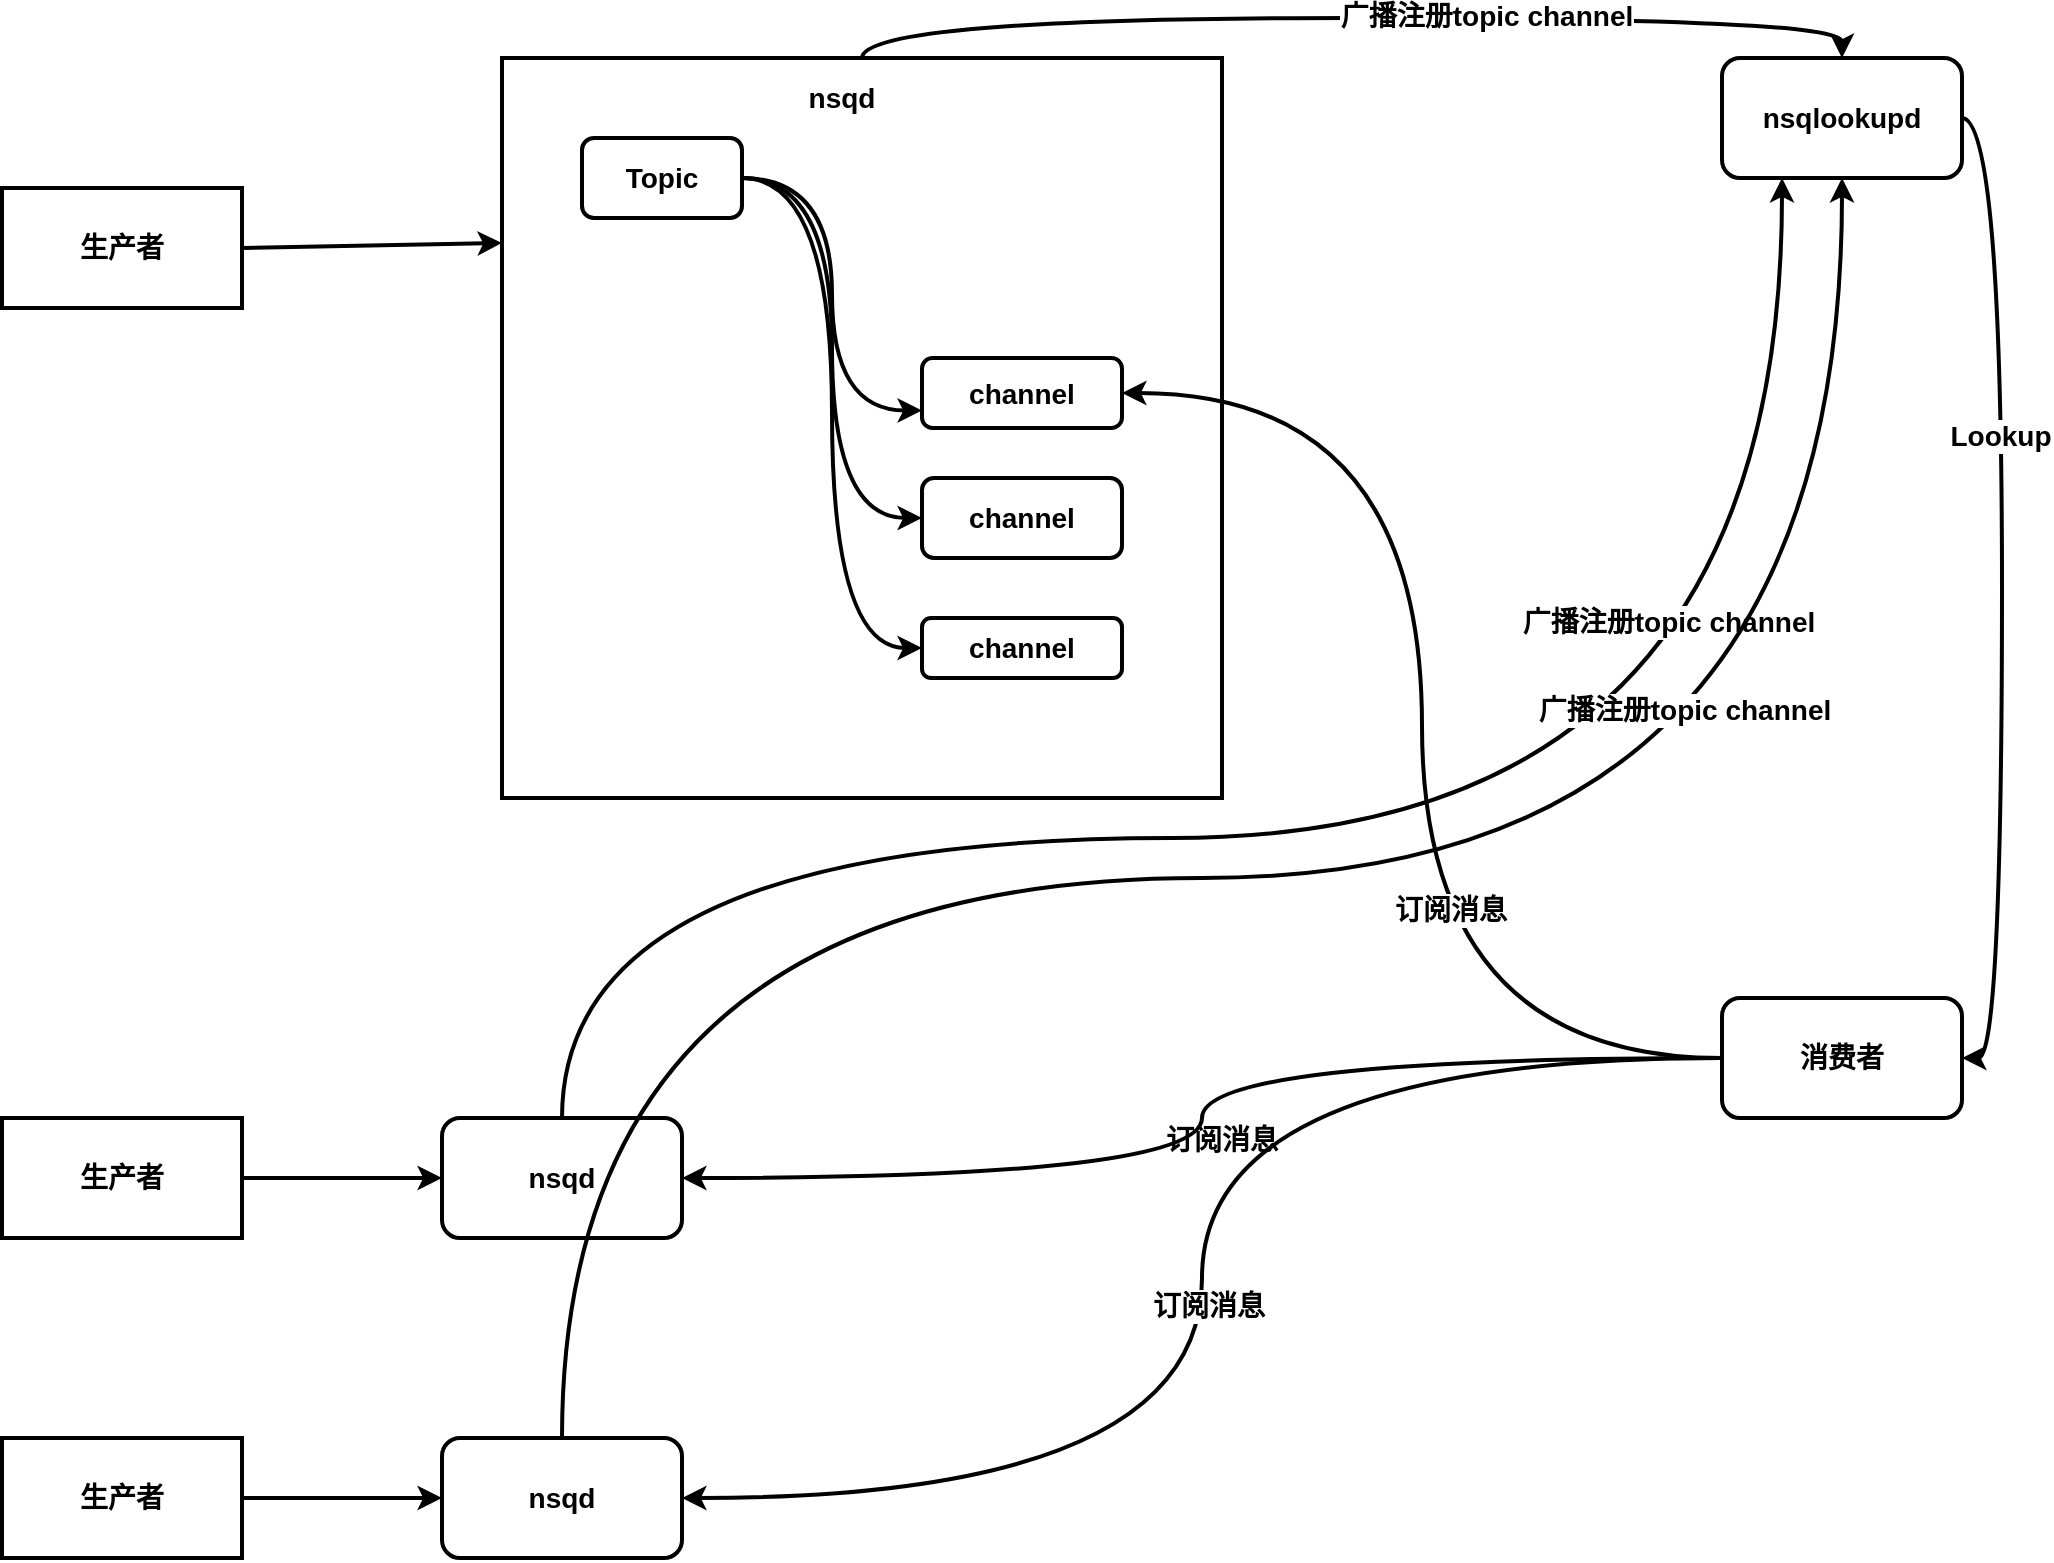 <mxfile version="12.2.2" type="device" pages="1"><diagram id="qBKONivZgQKWunZDDh2Y" name="第 1 页"><mxGraphModel dx="1540" dy="891" grid="1" gridSize="10" guides="1" tooltips="1" connect="1" arrows="1" fold="1" page="1" pageScale="1" pageWidth="827" pageHeight="1169" math="0" shadow="0"><root><mxCell id="0"/><mxCell id="1" parent="0"/><mxCell id="Ra6tjzunT_2KHJ5l0_wa-27" style="rounded=0;orthogonalLoop=1;jettySize=auto;html=1;exitX=1;exitY=0.5;exitDx=0;exitDy=0;entryX=0;entryY=0.25;entryDx=0;entryDy=0;fontSize=14;fontStyle=1;strokeWidth=2;" edge="1" parent="1" source="Ra6tjzunT_2KHJ5l0_wa-1" target="Ra6tjzunT_2KHJ5l0_wa-2"><mxGeometry relative="1" as="geometry"/></mxCell><mxCell id="Ra6tjzunT_2KHJ5l0_wa-1" value="生产者" style="rounded=0;whiteSpace=wrap;html=1;fontSize=14;fontStyle=1;strokeWidth=2;" vertex="1" parent="1"><mxGeometry x="30" y="105" width="120" height="60" as="geometry"/></mxCell><mxCell id="Ra6tjzunT_2KHJ5l0_wa-11" style="edgeStyle=orthogonalEdgeStyle;rounded=0;orthogonalLoop=1;jettySize=auto;html=1;exitX=0.5;exitY=0;exitDx=0;exitDy=0;entryX=0.5;entryY=0;entryDx=0;entryDy=0;curved=1;fontSize=14;fontStyle=1;strokeWidth=2;" edge="1" parent="1" source="Ra6tjzunT_2KHJ5l0_wa-2" target="Ra6tjzunT_2KHJ5l0_wa-9"><mxGeometry relative="1" as="geometry"/></mxCell><mxCell id="Ra6tjzunT_2KHJ5l0_wa-14" value="广播注册topic channel" style="text;html=1;resizable=0;points=[];align=center;verticalAlign=middle;labelBackgroundColor=#ffffff;fontSize=14;fontStyle=1" vertex="1" connectable="0" parent="Ra6tjzunT_2KHJ5l0_wa-11"><mxGeometry x="0.253" y="1" relative="1" as="geometry"><mxPoint as="offset"/></mxGeometry></mxCell><mxCell id="Ra6tjzunT_2KHJ5l0_wa-2" value="" style="rounded=0;whiteSpace=wrap;html=1;fontSize=14;fontStyle=1;strokeWidth=2;" vertex="1" parent="1"><mxGeometry x="280" y="40" width="360" height="370" as="geometry"/></mxCell><mxCell id="Ra6tjzunT_2KHJ5l0_wa-7" style="edgeStyle=orthogonalEdgeStyle;rounded=0;orthogonalLoop=1;jettySize=auto;html=1;exitX=1;exitY=0.5;exitDx=0;exitDy=0;entryX=0;entryY=0.5;entryDx=0;entryDy=0;fontSize=14;fontStyle=1;strokeWidth=2;" edge="1" parent="1" source="Ra6tjzunT_2KHJ5l0_wa-3" target="Ra6tjzunT_2KHJ5l0_wa-5"><mxGeometry relative="1" as="geometry"/></mxCell><mxCell id="Ra6tjzunT_2KHJ5l0_wa-3" value="生产者" style="rounded=0;whiteSpace=wrap;html=1;fontSize=14;fontStyle=1;strokeWidth=2;" vertex="1" parent="1"><mxGeometry x="30" y="570" width="120" height="60" as="geometry"/></mxCell><mxCell id="Ra6tjzunT_2KHJ5l0_wa-8" style="edgeStyle=orthogonalEdgeStyle;rounded=0;orthogonalLoop=1;jettySize=auto;html=1;exitX=1;exitY=0.5;exitDx=0;exitDy=0;entryX=0;entryY=0.5;entryDx=0;entryDy=0;fontSize=14;fontStyle=1;strokeWidth=2;" edge="1" parent="1" source="Ra6tjzunT_2KHJ5l0_wa-4" target="Ra6tjzunT_2KHJ5l0_wa-6"><mxGeometry relative="1" as="geometry"/></mxCell><mxCell id="Ra6tjzunT_2KHJ5l0_wa-4" value="生产者" style="rounded=0;whiteSpace=wrap;html=1;fontSize=14;fontStyle=1;strokeWidth=2;" vertex="1" parent="1"><mxGeometry x="30" y="730" width="120" height="60" as="geometry"/></mxCell><mxCell id="Ra6tjzunT_2KHJ5l0_wa-12" style="edgeStyle=orthogonalEdgeStyle;curved=1;rounded=0;orthogonalLoop=1;jettySize=auto;html=1;exitX=0.5;exitY=0;exitDx=0;exitDy=0;entryX=0.25;entryY=1;entryDx=0;entryDy=0;fontSize=14;fontStyle=1;strokeWidth=2;" edge="1" parent="1" source="Ra6tjzunT_2KHJ5l0_wa-5" target="Ra6tjzunT_2KHJ5l0_wa-9"><mxGeometry relative="1" as="geometry"><Array as="points"><mxPoint x="310" y="430"/><mxPoint x="920" y="430"/></Array></mxGeometry></mxCell><mxCell id="Ra6tjzunT_2KHJ5l0_wa-15" value="广播注册topic channel" style="text;html=1;resizable=0;points=[];align=center;verticalAlign=middle;labelBackgroundColor=#ffffff;fontSize=14;fontStyle=1" vertex="1" connectable="0" parent="Ra6tjzunT_2KHJ5l0_wa-12"><mxGeometry x="0.589" y="57" relative="1" as="geometry"><mxPoint as="offset"/></mxGeometry></mxCell><mxCell id="Ra6tjzunT_2KHJ5l0_wa-5" value="nsqd" style="rounded=1;whiteSpace=wrap;html=1;fontSize=14;fontStyle=1;strokeWidth=2;" vertex="1" parent="1"><mxGeometry x="250" y="570" width="120" height="60" as="geometry"/></mxCell><mxCell id="Ra6tjzunT_2KHJ5l0_wa-13" style="edgeStyle=orthogonalEdgeStyle;curved=1;rounded=0;orthogonalLoop=1;jettySize=auto;html=1;exitX=0.5;exitY=0;exitDx=0;exitDy=0;entryX=0.5;entryY=1;entryDx=0;entryDy=0;fontSize=14;fontStyle=1;strokeWidth=2;" edge="1" parent="1" source="Ra6tjzunT_2KHJ5l0_wa-6" target="Ra6tjzunT_2KHJ5l0_wa-9"><mxGeometry relative="1" as="geometry"><Array as="points"><mxPoint x="310" y="450"/><mxPoint x="950" y="450"/></Array></mxGeometry></mxCell><mxCell id="Ra6tjzunT_2KHJ5l0_wa-18" value="广播注册topic channel" style="text;html=1;resizable=0;points=[];align=center;verticalAlign=middle;labelBackgroundColor=#ffffff;fontSize=14;fontStyle=1" vertex="1" connectable="0" parent="Ra6tjzunT_2KHJ5l0_wa-13"><mxGeometry x="0.581" y="79" relative="1" as="geometry"><mxPoint as="offset"/></mxGeometry></mxCell><mxCell id="Ra6tjzunT_2KHJ5l0_wa-6" value="nsqd" style="rounded=1;whiteSpace=wrap;html=1;fontSize=14;fontStyle=1;strokeWidth=2;" vertex="1" parent="1"><mxGeometry x="250" y="730" width="120" height="60" as="geometry"/></mxCell><mxCell id="Ra6tjzunT_2KHJ5l0_wa-19" style="edgeStyle=orthogonalEdgeStyle;curved=1;rounded=0;orthogonalLoop=1;jettySize=auto;html=1;exitX=1;exitY=0.5;exitDx=0;exitDy=0;entryX=1;entryY=0.5;entryDx=0;entryDy=0;fontSize=14;fontStyle=1;strokeWidth=2;" edge="1" parent="1" source="Ra6tjzunT_2KHJ5l0_wa-9" target="Ra6tjzunT_2KHJ5l0_wa-10"><mxGeometry relative="1" as="geometry"/></mxCell><mxCell id="Ra6tjzunT_2KHJ5l0_wa-20" value="Lookup" style="text;html=1;resizable=0;points=[];align=center;verticalAlign=middle;labelBackgroundColor=#ffffff;fontSize=14;fontStyle=1" vertex="1" connectable="0" parent="Ra6tjzunT_2KHJ5l0_wa-19"><mxGeometry x="-0.298" y="-1" relative="1" as="geometry"><mxPoint as="offset"/></mxGeometry></mxCell><mxCell id="Ra6tjzunT_2KHJ5l0_wa-9" value="nsqlookupd" style="rounded=1;whiteSpace=wrap;html=1;fontSize=14;fontStyle=1;strokeWidth=2;" vertex="1" parent="1"><mxGeometry x="890" y="40" width="120" height="60" as="geometry"/></mxCell><mxCell id="Ra6tjzunT_2KHJ5l0_wa-21" style="edgeStyle=orthogonalEdgeStyle;curved=1;rounded=0;orthogonalLoop=1;jettySize=auto;html=1;exitX=0;exitY=0.5;exitDx=0;exitDy=0;entryX=1;entryY=0.5;entryDx=0;entryDy=0;fontSize=14;fontStyle=1;strokeWidth=2;" edge="1" parent="1" source="Ra6tjzunT_2KHJ5l0_wa-10" target="Ra6tjzunT_2KHJ5l0_wa-29"><mxGeometry relative="1" as="geometry"/></mxCell><mxCell id="Ra6tjzunT_2KHJ5l0_wa-24" value="订阅消息" style="text;html=1;resizable=0;points=[];align=center;verticalAlign=middle;labelBackgroundColor=#ffffff;fontSize=14;fontStyle=1" vertex="1" connectable="0" parent="Ra6tjzunT_2KHJ5l0_wa-21"><mxGeometry x="-0.29" y="-14" relative="1" as="geometry"><mxPoint as="offset"/></mxGeometry></mxCell><mxCell id="Ra6tjzunT_2KHJ5l0_wa-22" style="edgeStyle=orthogonalEdgeStyle;curved=1;rounded=0;orthogonalLoop=1;jettySize=auto;html=1;exitX=0;exitY=0.5;exitDx=0;exitDy=0;fontSize=14;fontStyle=1;strokeWidth=2;" edge="1" parent="1" source="Ra6tjzunT_2KHJ5l0_wa-10" target="Ra6tjzunT_2KHJ5l0_wa-5"><mxGeometry relative="1" as="geometry"/></mxCell><mxCell id="Ra6tjzunT_2KHJ5l0_wa-23" style="edgeStyle=orthogonalEdgeStyle;curved=1;rounded=0;orthogonalLoop=1;jettySize=auto;html=1;exitX=0;exitY=0.5;exitDx=0;exitDy=0;entryX=1;entryY=0.5;entryDx=0;entryDy=0;fontSize=14;fontStyle=1;strokeWidth=2;" edge="1" parent="1" source="Ra6tjzunT_2KHJ5l0_wa-10" target="Ra6tjzunT_2KHJ5l0_wa-6"><mxGeometry relative="1" as="geometry"/></mxCell><mxCell id="Ra6tjzunT_2KHJ5l0_wa-26" value="订阅消息" style="text;html=1;resizable=0;points=[];align=center;verticalAlign=middle;labelBackgroundColor=#ffffff;fontSize=14;fontStyle=1" vertex="1" connectable="0" parent="Ra6tjzunT_2KHJ5l0_wa-23"><mxGeometry x="0.038" y="3" relative="1" as="geometry"><mxPoint as="offset"/></mxGeometry></mxCell><mxCell id="Ra6tjzunT_2KHJ5l0_wa-10" value="消费者" style="rounded=1;whiteSpace=wrap;html=1;fontSize=14;fontStyle=1;strokeWidth=2;" vertex="1" parent="1"><mxGeometry x="890" y="510" width="120" height="60" as="geometry"/></mxCell><mxCell id="Ra6tjzunT_2KHJ5l0_wa-25" value="订阅消息" style="text;html=1;resizable=0;points=[];autosize=1;align=left;verticalAlign=top;spacingTop=-4;fontSize=14;fontStyle=1;strokeWidth=2;" vertex="1" parent="1"><mxGeometry x="610" y="570" width="60" height="20" as="geometry"/></mxCell><mxCell id="Ra6tjzunT_2KHJ5l0_wa-32" style="edgeStyle=orthogonalEdgeStyle;rounded=0;orthogonalLoop=1;jettySize=auto;html=1;exitX=1;exitY=0.5;exitDx=0;exitDy=0;entryX=0;entryY=0.75;entryDx=0;entryDy=0;curved=1;fontSize=14;fontStyle=1;strokeWidth=2;" edge="1" parent="1" source="Ra6tjzunT_2KHJ5l0_wa-28" target="Ra6tjzunT_2KHJ5l0_wa-29"><mxGeometry relative="1" as="geometry"/></mxCell><mxCell id="Ra6tjzunT_2KHJ5l0_wa-33" style="edgeStyle=orthogonalEdgeStyle;curved=1;rounded=0;orthogonalLoop=1;jettySize=auto;html=1;exitX=1;exitY=0.5;exitDx=0;exitDy=0;entryX=0;entryY=0.5;entryDx=0;entryDy=0;fontSize=14;fontStyle=1;strokeWidth=2;" edge="1" parent="1" source="Ra6tjzunT_2KHJ5l0_wa-28" target="Ra6tjzunT_2KHJ5l0_wa-30"><mxGeometry relative="1" as="geometry"/></mxCell><mxCell id="Ra6tjzunT_2KHJ5l0_wa-34" style="edgeStyle=orthogonalEdgeStyle;curved=1;rounded=0;orthogonalLoop=1;jettySize=auto;html=1;exitX=1;exitY=0.5;exitDx=0;exitDy=0;entryX=0;entryY=0.5;entryDx=0;entryDy=0;fontSize=14;fontStyle=1;strokeWidth=2;" edge="1" parent="1" source="Ra6tjzunT_2KHJ5l0_wa-28" target="Ra6tjzunT_2KHJ5l0_wa-31"><mxGeometry relative="1" as="geometry"/></mxCell><mxCell id="Ra6tjzunT_2KHJ5l0_wa-28" value="Topic" style="rounded=1;whiteSpace=wrap;html=1;fontSize=14;fontStyle=1;strokeWidth=2;" vertex="1" parent="1"><mxGeometry x="320" y="80" width="80" height="40" as="geometry"/></mxCell><mxCell id="Ra6tjzunT_2KHJ5l0_wa-29" value="channel" style="rounded=1;whiteSpace=wrap;html=1;fontSize=14;fontStyle=1;strokeWidth=2;" vertex="1" parent="1"><mxGeometry x="490" y="190" width="100" height="35" as="geometry"/></mxCell><mxCell id="Ra6tjzunT_2KHJ5l0_wa-30" value="&lt;span style=&quot;white-space: normal; font-size: 14px;&quot;&gt;channel&lt;/span&gt;" style="rounded=1;whiteSpace=wrap;html=1;fontSize=14;fontStyle=1;strokeWidth=2;" vertex="1" parent="1"><mxGeometry x="490" y="250" width="100" height="40" as="geometry"/></mxCell><mxCell id="Ra6tjzunT_2KHJ5l0_wa-31" value="&lt;span style=&quot;white-space: normal; font-size: 14px;&quot;&gt;channel&lt;/span&gt;" style="rounded=1;whiteSpace=wrap;html=1;fontSize=14;fontStyle=1;strokeWidth=2;" vertex="1" parent="1"><mxGeometry x="490" y="320" width="100" height="30" as="geometry"/></mxCell><mxCell id="Ra6tjzunT_2KHJ5l0_wa-35" value="nsqd" style="text;html=1;strokeColor=none;fillColor=none;align=center;verticalAlign=middle;whiteSpace=wrap;rounded=0;fontSize=14;fontStyle=1;strokeWidth=2;" vertex="1" parent="1"><mxGeometry x="430" y="50" width="40" height="20" as="geometry"/></mxCell></root></mxGraphModel></diagram></mxfile>
